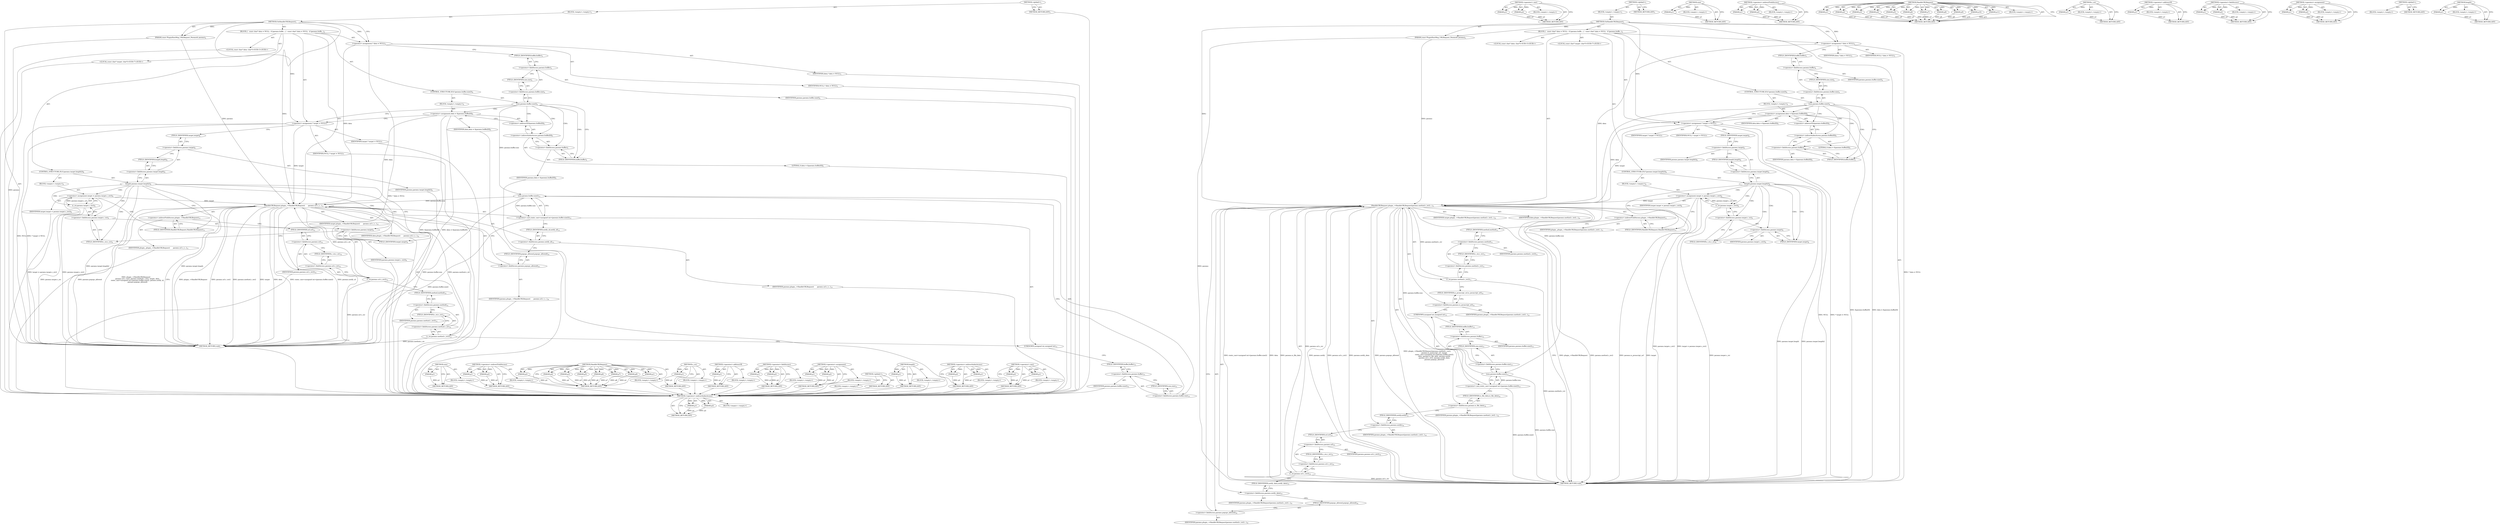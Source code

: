 digraph "length" {
vulnerable_131 [label=<(METHOD,&lt;operator&gt;.indirectIndexAccess)>];
vulnerable_132 [label=<(PARAM,p1)>];
vulnerable_133 [label=<(PARAM,p2)>];
vulnerable_134 [label=<(BLOCK,&lt;empty&gt;,&lt;empty&gt;)>];
vulnerable_135 [label=<(METHOD_RETURN,ANY)>];
vulnerable_163 [label=<(METHOD,&lt;operator&gt;.cast)>];
vulnerable_164 [label=<(PARAM,p1)>];
vulnerable_165 [label=<(PARAM,p2)>];
vulnerable_166 [label=<(BLOCK,&lt;empty&gt;,&lt;empty&gt;)>];
vulnerable_167 [label=<(METHOD_RETURN,ANY)>];
vulnerable_6 [label=<(METHOD,&lt;global&gt;)<SUB>1</SUB>>];
vulnerable_7 [label=<(BLOCK,&lt;empty&gt;,&lt;empty&gt;)<SUB>1</SUB>>];
vulnerable_8 [label=<(METHOD,OnHandleURLRequest)<SUB>1</SUB>>];
vulnerable_9 [label=<(PARAM,const PluginHostMsg_URLRequest_Params&amp; params)<SUB>2</SUB>>];
vulnerable_10 [label=<(BLOCK,{
  const char* data = NULL;
  if (params.buffe...,{
  const char* data = NULL;
  if (params.buffe...)<SUB>2</SUB>>];
vulnerable_11 [label="<(LOCAL,const char* data: char*)<SUB>3</SUB>>"];
vulnerable_12 [label=<(&lt;operator&gt;.assignment,* data = NULL)<SUB>3</SUB>>];
vulnerable_13 [label=<(IDENTIFIER,data,* data = NULL)<SUB>3</SUB>>];
vulnerable_14 [label=<(IDENTIFIER,NULL,* data = NULL)<SUB>3</SUB>>];
vulnerable_15 [label=<(CONTROL_STRUCTURE,IF,if (params.buffer.size()))<SUB>4</SUB>>];
vulnerable_16 [label=<(size,params.buffer.size())<SUB>4</SUB>>];
vulnerable_17 [label=<(&lt;operator&gt;.fieldAccess,params.buffer.size)<SUB>4</SUB>>];
vulnerable_18 [label=<(&lt;operator&gt;.fieldAccess,params.buffer)<SUB>4</SUB>>];
vulnerable_19 [label=<(IDENTIFIER,params,params.buffer.size())<SUB>4</SUB>>];
vulnerable_20 [label=<(FIELD_IDENTIFIER,buffer,buffer)<SUB>4</SUB>>];
vulnerable_21 [label=<(FIELD_IDENTIFIER,size,size)<SUB>4</SUB>>];
vulnerable_22 [label=<(BLOCK,&lt;empty&gt;,&lt;empty&gt;)<SUB>5</SUB>>];
vulnerable_23 [label=<(&lt;operator&gt;.assignment,data = &amp;params.buffer[0])<SUB>5</SUB>>];
vulnerable_24 [label=<(IDENTIFIER,data,data = &amp;params.buffer[0])<SUB>5</SUB>>];
vulnerable_25 [label=<(&lt;operator&gt;.addressOf,&amp;params.buffer[0])<SUB>5</SUB>>];
vulnerable_26 [label=<(&lt;operator&gt;.indirectIndexAccess,params.buffer[0])<SUB>5</SUB>>];
vulnerable_27 [label=<(&lt;operator&gt;.fieldAccess,params.buffer)<SUB>5</SUB>>];
vulnerable_28 [label=<(IDENTIFIER,params,data = &amp;params.buffer[0])<SUB>5</SUB>>];
vulnerable_29 [label=<(FIELD_IDENTIFIER,buffer,buffer)<SUB>5</SUB>>];
vulnerable_30 [label=<(LITERAL,0,data = &amp;params.buffer[0])<SUB>5</SUB>>];
vulnerable_31 [label="<(LOCAL,const char* target: char*)<SUB>7</SUB>>"];
vulnerable_32 [label=<(&lt;operator&gt;.assignment,* target = NULL)<SUB>7</SUB>>];
vulnerable_33 [label=<(IDENTIFIER,target,* target = NULL)<SUB>7</SUB>>];
vulnerable_34 [label=<(IDENTIFIER,NULL,* target = NULL)<SUB>7</SUB>>];
vulnerable_35 [label=<(CONTROL_STRUCTURE,IF,if (params.target.length()))<SUB>8</SUB>>];
vulnerable_36 [label=<(length,params.target.length())<SUB>8</SUB>>];
vulnerable_37 [label=<(&lt;operator&gt;.fieldAccess,params.target.length)<SUB>8</SUB>>];
vulnerable_38 [label=<(&lt;operator&gt;.fieldAccess,params.target)<SUB>8</SUB>>];
vulnerable_39 [label=<(IDENTIFIER,params,params.target.length())<SUB>8</SUB>>];
vulnerable_40 [label=<(FIELD_IDENTIFIER,target,target)<SUB>8</SUB>>];
vulnerable_41 [label=<(FIELD_IDENTIFIER,length,length)<SUB>8</SUB>>];
vulnerable_42 [label=<(BLOCK,&lt;empty&gt;,&lt;empty&gt;)<SUB>9</SUB>>];
vulnerable_43 [label=<(&lt;operator&gt;.assignment,target = params.target.c_str())<SUB>9</SUB>>];
vulnerable_44 [label=<(IDENTIFIER,target,target = params.target.c_str())<SUB>9</SUB>>];
vulnerable_45 [label=<(c_str,params.target.c_str())<SUB>9</SUB>>];
vulnerable_46 [label=<(&lt;operator&gt;.fieldAccess,params.target.c_str)<SUB>9</SUB>>];
vulnerable_47 [label=<(&lt;operator&gt;.fieldAccess,params.target)<SUB>9</SUB>>];
vulnerable_48 [label=<(IDENTIFIER,params,params.target.c_str())<SUB>9</SUB>>];
vulnerable_49 [label=<(FIELD_IDENTIFIER,target,target)<SUB>9</SUB>>];
vulnerable_50 [label=<(FIELD_IDENTIFIER,c_str,c_str)<SUB>9</SUB>>];
vulnerable_51 [label=<(HandleURLRequest,plugin_-&gt;HandleURLRequest(params.method.c_str()...)<SUB>11</SUB>>];
vulnerable_52 [label=<(&lt;operator&gt;.indirectFieldAccess,plugin_-&gt;HandleURLRequest)<SUB>11</SUB>>];
vulnerable_53 [label=<(IDENTIFIER,plugin_,plugin_-&gt;HandleURLRequest(params.method.c_str()...)<SUB>11</SUB>>];
vulnerable_54 [label=<(FIELD_IDENTIFIER,HandleURLRequest,HandleURLRequest)<SUB>11</SUB>>];
vulnerable_55 [label=<(c_str,params.method.c_str())<SUB>11</SUB>>];
vulnerable_56 [label=<(&lt;operator&gt;.fieldAccess,params.method.c_str)<SUB>11</SUB>>];
vulnerable_57 [label=<(&lt;operator&gt;.fieldAccess,params.method)<SUB>11</SUB>>];
vulnerable_58 [label=<(IDENTIFIER,params,params.method.c_str())<SUB>11</SUB>>];
vulnerable_59 [label=<(FIELD_IDENTIFIER,method,method)<SUB>11</SUB>>];
vulnerable_60 [label=<(FIELD_IDENTIFIER,c_str,c_str)<SUB>11</SUB>>];
vulnerable_61 [label=<(&lt;operator&gt;.fieldAccess,params.is_javascript_url)<SUB>12</SUB>>];
vulnerable_62 [label=<(IDENTIFIER,params,plugin_-&gt;HandleURLRequest(params.method.c_str()...)<SUB>12</SUB>>];
vulnerable_63 [label=<(FIELD_IDENTIFIER,is_javascript_url,is_javascript_url)<SUB>12</SUB>>];
vulnerable_64 [label=<(IDENTIFIER,target,plugin_-&gt;HandleURLRequest(params.method.c_str()...)<SUB>12</SUB>>];
vulnerable_65 [label=<(&lt;operator&gt;.cast,static_cast&lt;unsigned int&gt;(params.buffer.size()))<SUB>13</SUB>>];
vulnerable_66 [label=<(UNKNOWN,unsigned int,unsigned int)<SUB>13</SUB>>];
vulnerable_67 [label=<(size,params.buffer.size())<SUB>13</SUB>>];
vulnerable_68 [label=<(&lt;operator&gt;.fieldAccess,params.buffer.size)<SUB>13</SUB>>];
vulnerable_69 [label=<(&lt;operator&gt;.fieldAccess,params.buffer)<SUB>13</SUB>>];
vulnerable_70 [label=<(IDENTIFIER,params,params.buffer.size())<SUB>13</SUB>>];
vulnerable_71 [label=<(FIELD_IDENTIFIER,buffer,buffer)<SUB>13</SUB>>];
vulnerable_72 [label=<(FIELD_IDENTIFIER,size,size)<SUB>13</SUB>>];
vulnerable_73 [label=<(IDENTIFIER,data,plugin_-&gt;HandleURLRequest(params.method.c_str()...)<SUB>14</SUB>>];
vulnerable_74 [label=<(&lt;operator&gt;.fieldAccess,params.is_file_data)<SUB>14</SUB>>];
vulnerable_75 [label=<(IDENTIFIER,params,plugin_-&gt;HandleURLRequest(params.method.c_str()...)<SUB>14</SUB>>];
vulnerable_76 [label=<(FIELD_IDENTIFIER,is_file_data,is_file_data)<SUB>14</SUB>>];
vulnerable_77 [label=<(&lt;operator&gt;.fieldAccess,params.notify)<SUB>14</SUB>>];
vulnerable_78 [label=<(IDENTIFIER,params,plugin_-&gt;HandleURLRequest(params.method.c_str()...)<SUB>14</SUB>>];
vulnerable_79 [label=<(FIELD_IDENTIFIER,notify,notify)<SUB>14</SUB>>];
vulnerable_80 [label=<(c_str,params.url.c_str())<SUB>15</SUB>>];
vulnerable_81 [label=<(&lt;operator&gt;.fieldAccess,params.url.c_str)<SUB>15</SUB>>];
vulnerable_82 [label=<(&lt;operator&gt;.fieldAccess,params.url)<SUB>15</SUB>>];
vulnerable_83 [label=<(IDENTIFIER,params,params.url.c_str())<SUB>15</SUB>>];
vulnerable_84 [label=<(FIELD_IDENTIFIER,url,url)<SUB>15</SUB>>];
vulnerable_85 [label=<(FIELD_IDENTIFIER,c_str,c_str)<SUB>15</SUB>>];
vulnerable_86 [label=<(&lt;operator&gt;.fieldAccess,params.notify_data)<SUB>15</SUB>>];
vulnerable_87 [label=<(IDENTIFIER,params,plugin_-&gt;HandleURLRequest(params.method.c_str()...)<SUB>15</SUB>>];
vulnerable_88 [label=<(FIELD_IDENTIFIER,notify_data,notify_data)<SUB>15</SUB>>];
vulnerable_89 [label=<(&lt;operator&gt;.fieldAccess,params.popups_allowed)<SUB>16</SUB>>];
vulnerable_90 [label=<(IDENTIFIER,params,plugin_-&gt;HandleURLRequest(params.method.c_str()...)<SUB>16</SUB>>];
vulnerable_91 [label=<(FIELD_IDENTIFIER,popups_allowed,popups_allowed)<SUB>16</SUB>>];
vulnerable_92 [label=<(METHOD_RETURN,void)<SUB>1</SUB>>];
vulnerable_94 [label=<(METHOD_RETURN,ANY)<SUB>1</SUB>>];
vulnerable_118 [label=<(METHOD,size)>];
vulnerable_119 [label=<(PARAM,p1)>];
vulnerable_120 [label=<(BLOCK,&lt;empty&gt;,&lt;empty&gt;)>];
vulnerable_121 [label=<(METHOD_RETURN,ANY)>];
vulnerable_158 [label=<(METHOD,&lt;operator&gt;.indirectFieldAccess)>];
vulnerable_159 [label=<(PARAM,p1)>];
vulnerable_160 [label=<(PARAM,p2)>];
vulnerable_161 [label=<(BLOCK,&lt;empty&gt;,&lt;empty&gt;)>];
vulnerable_162 [label=<(METHOD_RETURN,ANY)>];
vulnerable_144 [label=<(METHOD,HandleURLRequest)>];
vulnerable_145 [label=<(PARAM,p1)>];
vulnerable_146 [label=<(PARAM,p2)>];
vulnerable_147 [label=<(PARAM,p3)>];
vulnerable_148 [label=<(PARAM,p4)>];
vulnerable_149 [label=<(PARAM,p5)>];
vulnerable_150 [label=<(PARAM,p6)>];
vulnerable_151 [label=<(PARAM,p7)>];
vulnerable_152 [label=<(PARAM,p8)>];
vulnerable_153 [label=<(PARAM,p9)>];
vulnerable_154 [label=<(PARAM,p10)>];
vulnerable_155 [label=<(PARAM,p11)>];
vulnerable_156 [label=<(BLOCK,&lt;empty&gt;,&lt;empty&gt;)>];
vulnerable_157 [label=<(METHOD_RETURN,ANY)>];
vulnerable_140 [label=<(METHOD,c_str)>];
vulnerable_141 [label=<(PARAM,p1)>];
vulnerable_142 [label=<(BLOCK,&lt;empty&gt;,&lt;empty&gt;)>];
vulnerable_143 [label=<(METHOD_RETURN,ANY)>];
vulnerable_127 [label=<(METHOD,&lt;operator&gt;.addressOf)>];
vulnerable_128 [label=<(PARAM,p1)>];
vulnerable_129 [label=<(BLOCK,&lt;empty&gt;,&lt;empty&gt;)>];
vulnerable_130 [label=<(METHOD_RETURN,ANY)>];
vulnerable_122 [label=<(METHOD,&lt;operator&gt;.fieldAccess)>];
vulnerable_123 [label=<(PARAM,p1)>];
vulnerable_124 [label=<(PARAM,p2)>];
vulnerable_125 [label=<(BLOCK,&lt;empty&gt;,&lt;empty&gt;)>];
vulnerable_126 [label=<(METHOD_RETURN,ANY)>];
vulnerable_113 [label=<(METHOD,&lt;operator&gt;.assignment)>];
vulnerable_114 [label=<(PARAM,p1)>];
vulnerable_115 [label=<(PARAM,p2)>];
vulnerable_116 [label=<(BLOCK,&lt;empty&gt;,&lt;empty&gt;)>];
vulnerable_117 [label=<(METHOD_RETURN,ANY)>];
vulnerable_107 [label=<(METHOD,&lt;global&gt;)<SUB>1</SUB>>];
vulnerable_108 [label=<(BLOCK,&lt;empty&gt;,&lt;empty&gt;)>];
vulnerable_109 [label=<(METHOD_RETURN,ANY)>];
vulnerable_136 [label=<(METHOD,length)>];
vulnerable_137 [label=<(PARAM,p1)>];
vulnerable_138 [label=<(BLOCK,&lt;empty&gt;,&lt;empty&gt;)>];
vulnerable_139 [label=<(METHOD_RETURN,ANY)>];
fixed_122 [label=<(METHOD,&lt;operator&gt;.indirectIndexAccess)>];
fixed_123 [label=<(PARAM,p1)>];
fixed_124 [label=<(PARAM,p2)>];
fixed_125 [label=<(BLOCK,&lt;empty&gt;,&lt;empty&gt;)>];
fixed_126 [label=<(METHOD_RETURN,ANY)>];
fixed_151 [label=<(METHOD,&lt;operator&gt;.cast)>];
fixed_152 [label=<(PARAM,p1)>];
fixed_153 [label=<(PARAM,p2)>];
fixed_154 [label=<(BLOCK,&lt;empty&gt;,&lt;empty&gt;)>];
fixed_155 [label=<(METHOD_RETURN,ANY)>];
fixed_6 [label=<(METHOD,&lt;global&gt;)<SUB>1</SUB>>];
fixed_7 [label=<(BLOCK,&lt;empty&gt;,&lt;empty&gt;)<SUB>1</SUB>>];
fixed_8 [label=<(METHOD,OnHandleURLRequest)<SUB>1</SUB>>];
fixed_9 [label=<(PARAM,const PluginHostMsg_URLRequest_Params&amp; params)<SUB>2</SUB>>];
fixed_10 [label=<(BLOCK,{
  const char* data = NULL;
  if (params.buffe...,{
  const char* data = NULL;
  if (params.buffe...)<SUB>2</SUB>>];
fixed_11 [label="<(LOCAL,const char* data: char*)<SUB>3</SUB>>"];
fixed_12 [label=<(&lt;operator&gt;.assignment,* data = NULL)<SUB>3</SUB>>];
fixed_13 [label=<(IDENTIFIER,data,* data = NULL)<SUB>3</SUB>>];
fixed_14 [label=<(IDENTIFIER,NULL,* data = NULL)<SUB>3</SUB>>];
fixed_15 [label=<(CONTROL_STRUCTURE,IF,if (params.buffer.size()))<SUB>4</SUB>>];
fixed_16 [label=<(size,params.buffer.size())<SUB>4</SUB>>];
fixed_17 [label=<(&lt;operator&gt;.fieldAccess,params.buffer.size)<SUB>4</SUB>>];
fixed_18 [label=<(&lt;operator&gt;.fieldAccess,params.buffer)<SUB>4</SUB>>];
fixed_19 [label=<(IDENTIFIER,params,params.buffer.size())<SUB>4</SUB>>];
fixed_20 [label=<(FIELD_IDENTIFIER,buffer,buffer)<SUB>4</SUB>>];
fixed_21 [label=<(FIELD_IDENTIFIER,size,size)<SUB>4</SUB>>];
fixed_22 [label=<(BLOCK,&lt;empty&gt;,&lt;empty&gt;)<SUB>5</SUB>>];
fixed_23 [label=<(&lt;operator&gt;.assignment,data = &amp;params.buffer[0])<SUB>5</SUB>>];
fixed_24 [label=<(IDENTIFIER,data,data = &amp;params.buffer[0])<SUB>5</SUB>>];
fixed_25 [label=<(&lt;operator&gt;.addressOf,&amp;params.buffer[0])<SUB>5</SUB>>];
fixed_26 [label=<(&lt;operator&gt;.indirectIndexAccess,params.buffer[0])<SUB>5</SUB>>];
fixed_27 [label=<(&lt;operator&gt;.fieldAccess,params.buffer)<SUB>5</SUB>>];
fixed_28 [label=<(IDENTIFIER,params,data = &amp;params.buffer[0])<SUB>5</SUB>>];
fixed_29 [label=<(FIELD_IDENTIFIER,buffer,buffer)<SUB>5</SUB>>];
fixed_30 [label=<(LITERAL,0,data = &amp;params.buffer[0])<SUB>5</SUB>>];
fixed_31 [label="<(LOCAL,const char* target: char*)<SUB>7</SUB>>"];
fixed_32 [label=<(&lt;operator&gt;.assignment,* target = NULL)<SUB>7</SUB>>];
fixed_33 [label=<(IDENTIFIER,target,* target = NULL)<SUB>7</SUB>>];
fixed_34 [label=<(IDENTIFIER,NULL,* target = NULL)<SUB>7</SUB>>];
fixed_35 [label=<(CONTROL_STRUCTURE,IF,if (params.target.length()))<SUB>8</SUB>>];
fixed_36 [label=<(length,params.target.length())<SUB>8</SUB>>];
fixed_37 [label=<(&lt;operator&gt;.fieldAccess,params.target.length)<SUB>8</SUB>>];
fixed_38 [label=<(&lt;operator&gt;.fieldAccess,params.target)<SUB>8</SUB>>];
fixed_39 [label=<(IDENTIFIER,params,params.target.length())<SUB>8</SUB>>];
fixed_40 [label=<(FIELD_IDENTIFIER,target,target)<SUB>8</SUB>>];
fixed_41 [label=<(FIELD_IDENTIFIER,length,length)<SUB>8</SUB>>];
fixed_42 [label=<(BLOCK,&lt;empty&gt;,&lt;empty&gt;)<SUB>9</SUB>>];
fixed_43 [label=<(&lt;operator&gt;.assignment,target = params.target.c_str())<SUB>9</SUB>>];
fixed_44 [label=<(IDENTIFIER,target,target = params.target.c_str())<SUB>9</SUB>>];
fixed_45 [label=<(c_str,params.target.c_str())<SUB>9</SUB>>];
fixed_46 [label=<(&lt;operator&gt;.fieldAccess,params.target.c_str)<SUB>9</SUB>>];
fixed_47 [label=<(&lt;operator&gt;.fieldAccess,params.target)<SUB>9</SUB>>];
fixed_48 [label=<(IDENTIFIER,params,params.target.c_str())<SUB>9</SUB>>];
fixed_49 [label=<(FIELD_IDENTIFIER,target,target)<SUB>9</SUB>>];
fixed_50 [label=<(FIELD_IDENTIFIER,c_str,c_str)<SUB>9</SUB>>];
fixed_51 [label=<(HandleURLRequest,plugin_-&gt;HandleURLRequest(
      params.url.c_s...)<SUB>11</SUB>>];
fixed_52 [label=<(&lt;operator&gt;.indirectFieldAccess,plugin_-&gt;HandleURLRequest)<SUB>11</SUB>>];
fixed_53 [label=<(IDENTIFIER,plugin_,plugin_-&gt;HandleURLRequest(
      params.url.c_s...)<SUB>11</SUB>>];
fixed_54 [label=<(FIELD_IDENTIFIER,HandleURLRequest,HandleURLRequest)<SUB>11</SUB>>];
fixed_55 [label=<(c_str,params.url.c_str())<SUB>12</SUB>>];
fixed_56 [label=<(&lt;operator&gt;.fieldAccess,params.url.c_str)<SUB>12</SUB>>];
fixed_57 [label=<(&lt;operator&gt;.fieldAccess,params.url)<SUB>12</SUB>>];
fixed_58 [label=<(IDENTIFIER,params,params.url.c_str())<SUB>12</SUB>>];
fixed_59 [label=<(FIELD_IDENTIFIER,url,url)<SUB>12</SUB>>];
fixed_60 [label=<(FIELD_IDENTIFIER,c_str,c_str)<SUB>12</SUB>>];
fixed_61 [label=<(c_str,params.method.c_str())<SUB>12</SUB>>];
fixed_62 [label=<(&lt;operator&gt;.fieldAccess,params.method.c_str)<SUB>12</SUB>>];
fixed_63 [label=<(&lt;operator&gt;.fieldAccess,params.method)<SUB>12</SUB>>];
fixed_64 [label=<(IDENTIFIER,params,params.method.c_str())<SUB>12</SUB>>];
fixed_65 [label=<(FIELD_IDENTIFIER,method,method)<SUB>12</SUB>>];
fixed_66 [label=<(FIELD_IDENTIFIER,c_str,c_str)<SUB>12</SUB>>];
fixed_67 [label=<(IDENTIFIER,target,plugin_-&gt;HandleURLRequest(
      params.url.c_s...)<SUB>12</SUB>>];
fixed_68 [label=<(IDENTIFIER,data,plugin_-&gt;HandleURLRequest(
      params.url.c_s...)<SUB>12</SUB>>];
fixed_69 [label=<(&lt;operator&gt;.cast,static_cast&lt;unsigned int&gt;(params.buffer.size()))<SUB>13</SUB>>];
fixed_70 [label=<(UNKNOWN,unsigned int,unsigned int)<SUB>13</SUB>>];
fixed_71 [label=<(size,params.buffer.size())<SUB>13</SUB>>];
fixed_72 [label=<(&lt;operator&gt;.fieldAccess,params.buffer.size)<SUB>13</SUB>>];
fixed_73 [label=<(&lt;operator&gt;.fieldAccess,params.buffer)<SUB>13</SUB>>];
fixed_74 [label=<(IDENTIFIER,params,params.buffer.size())<SUB>13</SUB>>];
fixed_75 [label=<(FIELD_IDENTIFIER,buffer,buffer)<SUB>13</SUB>>];
fixed_76 [label=<(FIELD_IDENTIFIER,size,size)<SUB>13</SUB>>];
fixed_77 [label=<(&lt;operator&gt;.fieldAccess,params.notify_id)<SUB>13</SUB>>];
fixed_78 [label=<(IDENTIFIER,params,plugin_-&gt;HandleURLRequest(
      params.url.c_s...)<SUB>13</SUB>>];
fixed_79 [label=<(FIELD_IDENTIFIER,notify_id,notify_id)<SUB>13</SUB>>];
fixed_80 [label=<(&lt;operator&gt;.fieldAccess,params.popups_allowed)<SUB>14</SUB>>];
fixed_81 [label=<(IDENTIFIER,params,plugin_-&gt;HandleURLRequest(
      params.url.c_s...)<SUB>14</SUB>>];
fixed_82 [label=<(FIELD_IDENTIFIER,popups_allowed,popups_allowed)<SUB>14</SUB>>];
fixed_83 [label=<(METHOD_RETURN,void)<SUB>1</SUB>>];
fixed_85 [label=<(METHOD_RETURN,ANY)<SUB>1</SUB>>];
fixed_109 [label=<(METHOD,size)>];
fixed_110 [label=<(PARAM,p1)>];
fixed_111 [label=<(BLOCK,&lt;empty&gt;,&lt;empty&gt;)>];
fixed_112 [label=<(METHOD_RETURN,ANY)>];
fixed_146 [label=<(METHOD,&lt;operator&gt;.indirectFieldAccess)>];
fixed_147 [label=<(PARAM,p1)>];
fixed_148 [label=<(PARAM,p2)>];
fixed_149 [label=<(BLOCK,&lt;empty&gt;,&lt;empty&gt;)>];
fixed_150 [label=<(METHOD_RETURN,ANY)>];
fixed_135 [label=<(METHOD,HandleURLRequest)>];
fixed_136 [label=<(PARAM,p1)>];
fixed_137 [label=<(PARAM,p2)>];
fixed_138 [label=<(PARAM,p3)>];
fixed_139 [label=<(PARAM,p4)>];
fixed_140 [label=<(PARAM,p5)>];
fixed_141 [label=<(PARAM,p6)>];
fixed_142 [label=<(PARAM,p7)>];
fixed_143 [label=<(PARAM,p8)>];
fixed_144 [label=<(BLOCK,&lt;empty&gt;,&lt;empty&gt;)>];
fixed_145 [label=<(METHOD_RETURN,ANY)>];
fixed_131 [label=<(METHOD,c_str)>];
fixed_132 [label=<(PARAM,p1)>];
fixed_133 [label=<(BLOCK,&lt;empty&gt;,&lt;empty&gt;)>];
fixed_134 [label=<(METHOD_RETURN,ANY)>];
fixed_118 [label=<(METHOD,&lt;operator&gt;.addressOf)>];
fixed_119 [label=<(PARAM,p1)>];
fixed_120 [label=<(BLOCK,&lt;empty&gt;,&lt;empty&gt;)>];
fixed_121 [label=<(METHOD_RETURN,ANY)>];
fixed_113 [label=<(METHOD,&lt;operator&gt;.fieldAccess)>];
fixed_114 [label=<(PARAM,p1)>];
fixed_115 [label=<(PARAM,p2)>];
fixed_116 [label=<(BLOCK,&lt;empty&gt;,&lt;empty&gt;)>];
fixed_117 [label=<(METHOD_RETURN,ANY)>];
fixed_104 [label=<(METHOD,&lt;operator&gt;.assignment)>];
fixed_105 [label=<(PARAM,p1)>];
fixed_106 [label=<(PARAM,p2)>];
fixed_107 [label=<(BLOCK,&lt;empty&gt;,&lt;empty&gt;)>];
fixed_108 [label=<(METHOD_RETURN,ANY)>];
fixed_98 [label=<(METHOD,&lt;global&gt;)<SUB>1</SUB>>];
fixed_99 [label=<(BLOCK,&lt;empty&gt;,&lt;empty&gt;)>];
fixed_100 [label=<(METHOD_RETURN,ANY)>];
fixed_127 [label=<(METHOD,length)>];
fixed_128 [label=<(PARAM,p1)>];
fixed_129 [label=<(BLOCK,&lt;empty&gt;,&lt;empty&gt;)>];
fixed_130 [label=<(METHOD_RETURN,ANY)>];
vulnerable_131 -> vulnerable_132  [key=0, label="AST: "];
vulnerable_131 -> vulnerable_132  [key=1, label="DDG: "];
vulnerable_131 -> vulnerable_134  [key=0, label="AST: "];
vulnerable_131 -> vulnerable_133  [key=0, label="AST: "];
vulnerable_131 -> vulnerable_133  [key=1, label="DDG: "];
vulnerable_131 -> vulnerable_135  [key=0, label="AST: "];
vulnerable_131 -> vulnerable_135  [key=1, label="CFG: "];
vulnerable_132 -> vulnerable_135  [key=0, label="DDG: p1"];
vulnerable_133 -> vulnerable_135  [key=0, label="DDG: p2"];
vulnerable_163 -> vulnerable_164  [key=0, label="AST: "];
vulnerable_163 -> vulnerable_164  [key=1, label="DDG: "];
vulnerable_163 -> vulnerable_166  [key=0, label="AST: "];
vulnerable_163 -> vulnerable_165  [key=0, label="AST: "];
vulnerable_163 -> vulnerable_165  [key=1, label="DDG: "];
vulnerable_163 -> vulnerable_167  [key=0, label="AST: "];
vulnerable_163 -> vulnerable_167  [key=1, label="CFG: "];
vulnerable_164 -> vulnerable_167  [key=0, label="DDG: p1"];
vulnerable_165 -> vulnerable_167  [key=0, label="DDG: p2"];
vulnerable_6 -> vulnerable_7  [key=0, label="AST: "];
vulnerable_6 -> vulnerable_94  [key=0, label="AST: "];
vulnerable_6 -> vulnerable_94  [key=1, label="CFG: "];
vulnerable_7 -> vulnerable_8  [key=0, label="AST: "];
vulnerable_8 -> vulnerable_9  [key=0, label="AST: "];
vulnerable_8 -> vulnerable_9  [key=1, label="DDG: "];
vulnerable_8 -> vulnerable_10  [key=0, label="AST: "];
vulnerable_8 -> vulnerable_92  [key=0, label="AST: "];
vulnerable_8 -> vulnerable_12  [key=0, label="CFG: "];
vulnerable_8 -> vulnerable_12  [key=1, label="DDG: "];
vulnerable_8 -> vulnerable_32  [key=0, label="DDG: "];
vulnerable_8 -> vulnerable_51  [key=0, label="DDG: "];
vulnerable_9 -> vulnerable_92  [key=0, label="DDG: params"];
vulnerable_9 -> vulnerable_51  [key=0, label="DDG: params"];
vulnerable_10 -> vulnerable_11  [key=0, label="AST: "];
vulnerable_10 -> vulnerable_12  [key=0, label="AST: "];
vulnerable_10 -> vulnerable_15  [key=0, label="AST: "];
vulnerable_10 -> vulnerable_31  [key=0, label="AST: "];
vulnerable_10 -> vulnerable_32  [key=0, label="AST: "];
vulnerable_10 -> vulnerable_35  [key=0, label="AST: "];
vulnerable_10 -> vulnerable_51  [key=0, label="AST: "];
vulnerable_12 -> vulnerable_13  [key=0, label="AST: "];
vulnerable_12 -> vulnerable_14  [key=0, label="AST: "];
vulnerable_12 -> vulnerable_20  [key=0, label="CFG: "];
vulnerable_12 -> vulnerable_92  [key=0, label="DDG: * data = NULL"];
vulnerable_12 -> vulnerable_51  [key=0, label="DDG: data"];
vulnerable_15 -> vulnerable_16  [key=0, label="AST: "];
vulnerable_15 -> vulnerable_22  [key=0, label="AST: "];
vulnerable_16 -> vulnerable_17  [key=0, label="AST: "];
vulnerable_16 -> vulnerable_29  [key=0, label="CFG: "];
vulnerable_16 -> vulnerable_29  [key=1, label="CDG: "];
vulnerable_16 -> vulnerable_32  [key=0, label="CFG: "];
vulnerable_16 -> vulnerable_67  [key=0, label="DDG: params.buffer.size"];
vulnerable_16 -> vulnerable_26  [key=0, label="CDG: "];
vulnerable_16 -> vulnerable_23  [key=0, label="CDG: "];
vulnerable_16 -> vulnerable_25  [key=0, label="CDG: "];
vulnerable_16 -> vulnerable_27  [key=0, label="CDG: "];
vulnerable_17 -> vulnerable_18  [key=0, label="AST: "];
vulnerable_17 -> vulnerable_21  [key=0, label="AST: "];
vulnerable_17 -> vulnerable_16  [key=0, label="CFG: "];
vulnerable_18 -> vulnerable_19  [key=0, label="AST: "];
vulnerable_18 -> vulnerable_20  [key=0, label="AST: "];
vulnerable_18 -> vulnerable_21  [key=0, label="CFG: "];
vulnerable_20 -> vulnerable_18  [key=0, label="CFG: "];
vulnerable_21 -> vulnerable_17  [key=0, label="CFG: "];
vulnerable_22 -> vulnerable_23  [key=0, label="AST: "];
vulnerable_23 -> vulnerable_24  [key=0, label="AST: "];
vulnerable_23 -> vulnerable_25  [key=0, label="AST: "];
vulnerable_23 -> vulnerable_32  [key=0, label="CFG: "];
vulnerable_23 -> vulnerable_92  [key=0, label="DDG: &amp;params.buffer[0]"];
vulnerable_23 -> vulnerable_92  [key=1, label="DDG: data = &amp;params.buffer[0]"];
vulnerable_23 -> vulnerable_51  [key=0, label="DDG: data"];
vulnerable_25 -> vulnerable_26  [key=0, label="AST: "];
vulnerable_25 -> vulnerable_23  [key=0, label="CFG: "];
vulnerable_26 -> vulnerable_27  [key=0, label="AST: "];
vulnerable_26 -> vulnerable_30  [key=0, label="AST: "];
vulnerable_26 -> vulnerable_25  [key=0, label="CFG: "];
vulnerable_27 -> vulnerable_28  [key=0, label="AST: "];
vulnerable_27 -> vulnerable_29  [key=0, label="AST: "];
vulnerable_27 -> vulnerable_26  [key=0, label="CFG: "];
vulnerable_29 -> vulnerable_27  [key=0, label="CFG: "];
vulnerable_32 -> vulnerable_33  [key=0, label="AST: "];
vulnerable_32 -> vulnerable_34  [key=0, label="AST: "];
vulnerable_32 -> vulnerable_40  [key=0, label="CFG: "];
vulnerable_32 -> vulnerable_92  [key=0, label="DDG: NULL"];
vulnerable_32 -> vulnerable_92  [key=1, label="DDG: * target = NULL"];
vulnerable_32 -> vulnerable_51  [key=0, label="DDG: target"];
vulnerable_35 -> vulnerable_36  [key=0, label="AST: "];
vulnerable_35 -> vulnerable_42  [key=0, label="AST: "];
vulnerable_36 -> vulnerable_37  [key=0, label="AST: "];
vulnerable_36 -> vulnerable_49  [key=0, label="CFG: "];
vulnerable_36 -> vulnerable_49  [key=1, label="CDG: "];
vulnerable_36 -> vulnerable_54  [key=0, label="CFG: "];
vulnerable_36 -> vulnerable_92  [key=0, label="DDG: params.target.length"];
vulnerable_36 -> vulnerable_92  [key=1, label="DDG: params.target.length()"];
vulnerable_36 -> vulnerable_47  [key=0, label="CDG: "];
vulnerable_36 -> vulnerable_50  [key=0, label="CDG: "];
vulnerable_36 -> vulnerable_46  [key=0, label="CDG: "];
vulnerable_36 -> vulnerable_45  [key=0, label="CDG: "];
vulnerable_36 -> vulnerable_43  [key=0, label="CDG: "];
vulnerable_37 -> vulnerable_38  [key=0, label="AST: "];
vulnerable_37 -> vulnerable_41  [key=0, label="AST: "];
vulnerable_37 -> vulnerable_36  [key=0, label="CFG: "];
vulnerable_38 -> vulnerable_39  [key=0, label="AST: "];
vulnerable_38 -> vulnerable_40  [key=0, label="AST: "];
vulnerable_38 -> vulnerable_41  [key=0, label="CFG: "];
vulnerable_40 -> vulnerable_38  [key=0, label="CFG: "];
vulnerable_41 -> vulnerable_37  [key=0, label="CFG: "];
vulnerable_42 -> vulnerable_43  [key=0, label="AST: "];
vulnerable_43 -> vulnerable_44  [key=0, label="AST: "];
vulnerable_43 -> vulnerable_45  [key=0, label="AST: "];
vulnerable_43 -> vulnerable_54  [key=0, label="CFG: "];
vulnerable_43 -> vulnerable_92  [key=0, label="DDG: params.target.c_str()"];
vulnerable_43 -> vulnerable_92  [key=1, label="DDG: target = params.target.c_str()"];
vulnerable_43 -> vulnerable_51  [key=0, label="DDG: target"];
vulnerable_45 -> vulnerable_46  [key=0, label="AST: "];
vulnerable_45 -> vulnerable_43  [key=0, label="CFG: "];
vulnerable_45 -> vulnerable_43  [key=1, label="DDG: params.target.c_str"];
vulnerable_45 -> vulnerable_92  [key=0, label="DDG: params.target.c_str"];
vulnerable_46 -> vulnerable_47  [key=0, label="AST: "];
vulnerable_46 -> vulnerable_50  [key=0, label="AST: "];
vulnerable_46 -> vulnerable_45  [key=0, label="CFG: "];
vulnerable_47 -> vulnerable_48  [key=0, label="AST: "];
vulnerable_47 -> vulnerable_49  [key=0, label="AST: "];
vulnerable_47 -> vulnerable_50  [key=0, label="CFG: "];
vulnerable_49 -> vulnerable_47  [key=0, label="CFG: "];
vulnerable_50 -> vulnerable_46  [key=0, label="CFG: "];
vulnerable_51 -> vulnerable_52  [key=0, label="AST: "];
vulnerable_51 -> vulnerable_55  [key=0, label="AST: "];
vulnerable_51 -> vulnerable_61  [key=0, label="AST: "];
vulnerable_51 -> vulnerable_64  [key=0, label="AST: "];
vulnerable_51 -> vulnerable_65  [key=0, label="AST: "];
vulnerable_51 -> vulnerable_73  [key=0, label="AST: "];
vulnerable_51 -> vulnerable_74  [key=0, label="AST: "];
vulnerable_51 -> vulnerable_77  [key=0, label="AST: "];
vulnerable_51 -> vulnerable_80  [key=0, label="AST: "];
vulnerable_51 -> vulnerable_86  [key=0, label="AST: "];
vulnerable_51 -> vulnerable_89  [key=0, label="AST: "];
vulnerable_51 -> vulnerable_92  [key=0, label="CFG: "];
vulnerable_51 -> vulnerable_92  [key=1, label="DDG: plugin_-&gt;HandleURLRequest"];
vulnerable_51 -> vulnerable_92  [key=2, label="DDG: params.method.c_str()"];
vulnerable_51 -> vulnerable_92  [key=3, label="DDG: params.is_javascript_url"];
vulnerable_51 -> vulnerable_92  [key=4, label="DDG: target"];
vulnerable_51 -> vulnerable_92  [key=5, label="DDG: static_cast&lt;unsigned int&gt;(params.buffer.size())"];
vulnerable_51 -> vulnerable_92  [key=6, label="DDG: data"];
vulnerable_51 -> vulnerable_92  [key=7, label="DDG: params.is_file_data"];
vulnerable_51 -> vulnerable_92  [key=8, label="DDG: params.notify"];
vulnerable_51 -> vulnerable_92  [key=9, label="DDG: params.url.c_str()"];
vulnerable_51 -> vulnerable_92  [key=10, label="DDG: params.notify_data"];
vulnerable_51 -> vulnerable_92  [key=11, label="DDG: params.popups_allowed"];
vulnerable_51 -> vulnerable_92  [key=12, label="DDG: plugin_-&gt;HandleURLRequest(params.method.c_str(),
                            params.is_javascript_url, target,
                            static_cast&lt;unsigned int&gt;(params.buffer.size()),
                            data, params.is_file_data, params.notify,
                            params.url.c_str(), params.notify_data,
                            params.popups_allowed)"];
vulnerable_52 -> vulnerable_53  [key=0, label="AST: "];
vulnerable_52 -> vulnerable_54  [key=0, label="AST: "];
vulnerable_52 -> vulnerable_59  [key=0, label="CFG: "];
vulnerable_54 -> vulnerable_52  [key=0, label="CFG: "];
vulnerable_55 -> vulnerable_56  [key=0, label="AST: "];
vulnerable_55 -> vulnerable_63  [key=0, label="CFG: "];
vulnerable_55 -> vulnerable_92  [key=0, label="DDG: params.method.c_str"];
vulnerable_55 -> vulnerable_51  [key=0, label="DDG: params.method.c_str"];
vulnerable_56 -> vulnerable_57  [key=0, label="AST: "];
vulnerable_56 -> vulnerable_60  [key=0, label="AST: "];
vulnerable_56 -> vulnerable_55  [key=0, label="CFG: "];
vulnerable_57 -> vulnerable_58  [key=0, label="AST: "];
vulnerable_57 -> vulnerable_59  [key=0, label="AST: "];
vulnerable_57 -> vulnerable_60  [key=0, label="CFG: "];
vulnerable_59 -> vulnerable_57  [key=0, label="CFG: "];
vulnerable_60 -> vulnerable_56  [key=0, label="CFG: "];
vulnerable_61 -> vulnerable_62  [key=0, label="AST: "];
vulnerable_61 -> vulnerable_63  [key=0, label="AST: "];
vulnerable_61 -> vulnerable_66  [key=0, label="CFG: "];
vulnerable_63 -> vulnerable_61  [key=0, label="CFG: "];
vulnerable_65 -> vulnerable_66  [key=0, label="AST: "];
vulnerable_65 -> vulnerable_67  [key=0, label="AST: "];
vulnerable_65 -> vulnerable_76  [key=0, label="CFG: "];
vulnerable_65 -> vulnerable_92  [key=0, label="DDG: params.buffer.size()"];
vulnerable_66 -> vulnerable_71  [key=0, label="CFG: "];
vulnerable_67 -> vulnerable_68  [key=0, label="AST: "];
vulnerable_67 -> vulnerable_65  [key=0, label="CFG: "];
vulnerable_67 -> vulnerable_65  [key=1, label="DDG: params.buffer.size"];
vulnerable_67 -> vulnerable_92  [key=0, label="DDG: params.buffer.size"];
vulnerable_67 -> vulnerable_51  [key=0, label="DDG: params.buffer.size"];
vulnerable_68 -> vulnerable_69  [key=0, label="AST: "];
vulnerable_68 -> vulnerable_72  [key=0, label="AST: "];
vulnerable_68 -> vulnerable_67  [key=0, label="CFG: "];
vulnerable_69 -> vulnerable_70  [key=0, label="AST: "];
vulnerable_69 -> vulnerable_71  [key=0, label="AST: "];
vulnerable_69 -> vulnerable_72  [key=0, label="CFG: "];
vulnerable_71 -> vulnerable_69  [key=0, label="CFG: "];
vulnerable_72 -> vulnerable_68  [key=0, label="CFG: "];
vulnerable_74 -> vulnerable_75  [key=0, label="AST: "];
vulnerable_74 -> vulnerable_76  [key=0, label="AST: "];
vulnerable_74 -> vulnerable_79  [key=0, label="CFG: "];
vulnerable_76 -> vulnerable_74  [key=0, label="CFG: "];
vulnerable_77 -> vulnerable_78  [key=0, label="AST: "];
vulnerable_77 -> vulnerable_79  [key=0, label="AST: "];
vulnerable_77 -> vulnerable_84  [key=0, label="CFG: "];
vulnerable_79 -> vulnerable_77  [key=0, label="CFG: "];
vulnerable_80 -> vulnerable_81  [key=0, label="AST: "];
vulnerable_80 -> vulnerable_88  [key=0, label="CFG: "];
vulnerable_80 -> vulnerable_92  [key=0, label="DDG: params.url.c_str"];
vulnerable_80 -> vulnerable_51  [key=0, label="DDG: params.url.c_str"];
vulnerable_81 -> vulnerable_82  [key=0, label="AST: "];
vulnerable_81 -> vulnerable_85  [key=0, label="AST: "];
vulnerable_81 -> vulnerable_80  [key=0, label="CFG: "];
vulnerable_82 -> vulnerable_83  [key=0, label="AST: "];
vulnerable_82 -> vulnerable_84  [key=0, label="AST: "];
vulnerable_82 -> vulnerable_85  [key=0, label="CFG: "];
vulnerable_84 -> vulnerable_82  [key=0, label="CFG: "];
vulnerable_85 -> vulnerable_81  [key=0, label="CFG: "];
vulnerable_86 -> vulnerable_87  [key=0, label="AST: "];
vulnerable_86 -> vulnerable_88  [key=0, label="AST: "];
vulnerable_86 -> vulnerable_91  [key=0, label="CFG: "];
vulnerable_88 -> vulnerable_86  [key=0, label="CFG: "];
vulnerable_89 -> vulnerable_90  [key=0, label="AST: "];
vulnerable_89 -> vulnerable_91  [key=0, label="AST: "];
vulnerable_89 -> vulnerable_51  [key=0, label="CFG: "];
vulnerable_91 -> vulnerable_89  [key=0, label="CFG: "];
vulnerable_118 -> vulnerable_119  [key=0, label="AST: "];
vulnerable_118 -> vulnerable_119  [key=1, label="DDG: "];
vulnerable_118 -> vulnerable_120  [key=0, label="AST: "];
vulnerable_118 -> vulnerable_121  [key=0, label="AST: "];
vulnerable_118 -> vulnerable_121  [key=1, label="CFG: "];
vulnerable_119 -> vulnerable_121  [key=0, label="DDG: p1"];
vulnerable_158 -> vulnerable_159  [key=0, label="AST: "];
vulnerable_158 -> vulnerable_159  [key=1, label="DDG: "];
vulnerable_158 -> vulnerable_161  [key=0, label="AST: "];
vulnerable_158 -> vulnerable_160  [key=0, label="AST: "];
vulnerable_158 -> vulnerable_160  [key=1, label="DDG: "];
vulnerable_158 -> vulnerable_162  [key=0, label="AST: "];
vulnerable_158 -> vulnerable_162  [key=1, label="CFG: "];
vulnerable_159 -> vulnerable_162  [key=0, label="DDG: p1"];
vulnerable_160 -> vulnerable_162  [key=0, label="DDG: p2"];
vulnerable_144 -> vulnerable_145  [key=0, label="AST: "];
vulnerable_144 -> vulnerable_145  [key=1, label="DDG: "];
vulnerable_144 -> vulnerable_156  [key=0, label="AST: "];
vulnerable_144 -> vulnerable_146  [key=0, label="AST: "];
vulnerable_144 -> vulnerable_146  [key=1, label="DDG: "];
vulnerable_144 -> vulnerable_157  [key=0, label="AST: "];
vulnerable_144 -> vulnerable_157  [key=1, label="CFG: "];
vulnerable_144 -> vulnerable_147  [key=0, label="AST: "];
vulnerable_144 -> vulnerable_147  [key=1, label="DDG: "];
vulnerable_144 -> vulnerable_148  [key=0, label="AST: "];
vulnerable_144 -> vulnerable_148  [key=1, label="DDG: "];
vulnerable_144 -> vulnerable_149  [key=0, label="AST: "];
vulnerable_144 -> vulnerable_149  [key=1, label="DDG: "];
vulnerable_144 -> vulnerable_150  [key=0, label="AST: "];
vulnerable_144 -> vulnerable_150  [key=1, label="DDG: "];
vulnerable_144 -> vulnerable_151  [key=0, label="AST: "];
vulnerable_144 -> vulnerable_151  [key=1, label="DDG: "];
vulnerable_144 -> vulnerable_152  [key=0, label="AST: "];
vulnerable_144 -> vulnerable_152  [key=1, label="DDG: "];
vulnerable_144 -> vulnerable_153  [key=0, label="AST: "];
vulnerable_144 -> vulnerable_153  [key=1, label="DDG: "];
vulnerable_144 -> vulnerable_154  [key=0, label="AST: "];
vulnerable_144 -> vulnerable_154  [key=1, label="DDG: "];
vulnerable_144 -> vulnerable_155  [key=0, label="AST: "];
vulnerable_144 -> vulnerable_155  [key=1, label="DDG: "];
vulnerable_145 -> vulnerable_157  [key=0, label="DDG: p1"];
vulnerable_146 -> vulnerable_157  [key=0, label="DDG: p2"];
vulnerable_147 -> vulnerable_157  [key=0, label="DDG: p3"];
vulnerable_148 -> vulnerable_157  [key=0, label="DDG: p4"];
vulnerable_149 -> vulnerable_157  [key=0, label="DDG: p5"];
vulnerable_150 -> vulnerable_157  [key=0, label="DDG: p6"];
vulnerable_151 -> vulnerable_157  [key=0, label="DDG: p7"];
vulnerable_152 -> vulnerable_157  [key=0, label="DDG: p8"];
vulnerable_153 -> vulnerable_157  [key=0, label="DDG: p9"];
vulnerable_154 -> vulnerable_157  [key=0, label="DDG: p10"];
vulnerable_155 -> vulnerable_157  [key=0, label="DDG: p11"];
vulnerable_140 -> vulnerable_141  [key=0, label="AST: "];
vulnerable_140 -> vulnerable_141  [key=1, label="DDG: "];
vulnerable_140 -> vulnerable_142  [key=0, label="AST: "];
vulnerable_140 -> vulnerable_143  [key=0, label="AST: "];
vulnerable_140 -> vulnerable_143  [key=1, label="CFG: "];
vulnerable_141 -> vulnerable_143  [key=0, label="DDG: p1"];
vulnerable_127 -> vulnerable_128  [key=0, label="AST: "];
vulnerable_127 -> vulnerable_128  [key=1, label="DDG: "];
vulnerable_127 -> vulnerable_129  [key=0, label="AST: "];
vulnerable_127 -> vulnerable_130  [key=0, label="AST: "];
vulnerable_127 -> vulnerable_130  [key=1, label="CFG: "];
vulnerable_128 -> vulnerable_130  [key=0, label="DDG: p1"];
vulnerable_122 -> vulnerable_123  [key=0, label="AST: "];
vulnerable_122 -> vulnerable_123  [key=1, label="DDG: "];
vulnerable_122 -> vulnerable_125  [key=0, label="AST: "];
vulnerable_122 -> vulnerable_124  [key=0, label="AST: "];
vulnerable_122 -> vulnerable_124  [key=1, label="DDG: "];
vulnerable_122 -> vulnerable_126  [key=0, label="AST: "];
vulnerable_122 -> vulnerable_126  [key=1, label="CFG: "];
vulnerable_123 -> vulnerable_126  [key=0, label="DDG: p1"];
vulnerable_124 -> vulnerable_126  [key=0, label="DDG: p2"];
vulnerable_113 -> vulnerable_114  [key=0, label="AST: "];
vulnerable_113 -> vulnerable_114  [key=1, label="DDG: "];
vulnerable_113 -> vulnerable_116  [key=0, label="AST: "];
vulnerable_113 -> vulnerable_115  [key=0, label="AST: "];
vulnerable_113 -> vulnerable_115  [key=1, label="DDG: "];
vulnerable_113 -> vulnerable_117  [key=0, label="AST: "];
vulnerable_113 -> vulnerable_117  [key=1, label="CFG: "];
vulnerable_114 -> vulnerable_117  [key=0, label="DDG: p1"];
vulnerable_115 -> vulnerable_117  [key=0, label="DDG: p2"];
vulnerable_107 -> vulnerable_108  [key=0, label="AST: "];
vulnerable_107 -> vulnerable_109  [key=0, label="AST: "];
vulnerable_107 -> vulnerable_109  [key=1, label="CFG: "];
vulnerable_136 -> vulnerable_137  [key=0, label="AST: "];
vulnerable_136 -> vulnerable_137  [key=1, label="DDG: "];
vulnerable_136 -> vulnerable_138  [key=0, label="AST: "];
vulnerable_136 -> vulnerable_139  [key=0, label="AST: "];
vulnerable_136 -> vulnerable_139  [key=1, label="CFG: "];
vulnerable_137 -> vulnerable_139  [key=0, label="DDG: p1"];
fixed_122 -> fixed_123  [key=0, label="AST: "];
fixed_122 -> fixed_123  [key=1, label="DDG: "];
fixed_122 -> fixed_125  [key=0, label="AST: "];
fixed_122 -> fixed_124  [key=0, label="AST: "];
fixed_122 -> fixed_124  [key=1, label="DDG: "];
fixed_122 -> fixed_126  [key=0, label="AST: "];
fixed_122 -> fixed_126  [key=1, label="CFG: "];
fixed_123 -> fixed_126  [key=0, label="DDG: p1"];
fixed_124 -> fixed_126  [key=0, label="DDG: p2"];
fixed_125 -> vulnerable_131  [key=0];
fixed_126 -> vulnerable_131  [key=0];
fixed_151 -> fixed_152  [key=0, label="AST: "];
fixed_151 -> fixed_152  [key=1, label="DDG: "];
fixed_151 -> fixed_154  [key=0, label="AST: "];
fixed_151 -> fixed_153  [key=0, label="AST: "];
fixed_151 -> fixed_153  [key=1, label="DDG: "];
fixed_151 -> fixed_155  [key=0, label="AST: "];
fixed_151 -> fixed_155  [key=1, label="CFG: "];
fixed_152 -> fixed_155  [key=0, label="DDG: p1"];
fixed_153 -> fixed_155  [key=0, label="DDG: p2"];
fixed_154 -> vulnerable_131  [key=0];
fixed_155 -> vulnerable_131  [key=0];
fixed_6 -> fixed_7  [key=0, label="AST: "];
fixed_6 -> fixed_85  [key=0, label="AST: "];
fixed_6 -> fixed_85  [key=1, label="CFG: "];
fixed_7 -> fixed_8  [key=0, label="AST: "];
fixed_8 -> fixed_9  [key=0, label="AST: "];
fixed_8 -> fixed_9  [key=1, label="DDG: "];
fixed_8 -> fixed_10  [key=0, label="AST: "];
fixed_8 -> fixed_83  [key=0, label="AST: "];
fixed_8 -> fixed_12  [key=0, label="CFG: "];
fixed_8 -> fixed_12  [key=1, label="DDG: "];
fixed_8 -> fixed_32  [key=0, label="DDG: "];
fixed_8 -> fixed_51  [key=0, label="DDG: "];
fixed_9 -> fixed_83  [key=0, label="DDG: params"];
fixed_9 -> fixed_51  [key=0, label="DDG: params"];
fixed_10 -> fixed_11  [key=0, label="AST: "];
fixed_10 -> fixed_12  [key=0, label="AST: "];
fixed_10 -> fixed_15  [key=0, label="AST: "];
fixed_10 -> fixed_31  [key=0, label="AST: "];
fixed_10 -> fixed_32  [key=0, label="AST: "];
fixed_10 -> fixed_35  [key=0, label="AST: "];
fixed_10 -> fixed_51  [key=0, label="AST: "];
fixed_11 -> vulnerable_131  [key=0];
fixed_12 -> fixed_13  [key=0, label="AST: "];
fixed_12 -> fixed_14  [key=0, label="AST: "];
fixed_12 -> fixed_20  [key=0, label="CFG: "];
fixed_12 -> fixed_83  [key=0, label="DDG: * data = NULL"];
fixed_12 -> fixed_51  [key=0, label="DDG: data"];
fixed_13 -> vulnerable_131  [key=0];
fixed_14 -> vulnerable_131  [key=0];
fixed_15 -> fixed_16  [key=0, label="AST: "];
fixed_15 -> fixed_22  [key=0, label="AST: "];
fixed_16 -> fixed_17  [key=0, label="AST: "];
fixed_16 -> fixed_29  [key=0, label="CFG: "];
fixed_16 -> fixed_29  [key=1, label="CDG: "];
fixed_16 -> fixed_32  [key=0, label="CFG: "];
fixed_16 -> fixed_71  [key=0, label="DDG: params.buffer.size"];
fixed_16 -> fixed_26  [key=0, label="CDG: "];
fixed_16 -> fixed_23  [key=0, label="CDG: "];
fixed_16 -> fixed_25  [key=0, label="CDG: "];
fixed_16 -> fixed_27  [key=0, label="CDG: "];
fixed_17 -> fixed_18  [key=0, label="AST: "];
fixed_17 -> fixed_21  [key=0, label="AST: "];
fixed_17 -> fixed_16  [key=0, label="CFG: "];
fixed_18 -> fixed_19  [key=0, label="AST: "];
fixed_18 -> fixed_20  [key=0, label="AST: "];
fixed_18 -> fixed_21  [key=0, label="CFG: "];
fixed_19 -> vulnerable_131  [key=0];
fixed_20 -> fixed_18  [key=0, label="CFG: "];
fixed_21 -> fixed_17  [key=0, label="CFG: "];
fixed_22 -> fixed_23  [key=0, label="AST: "];
fixed_23 -> fixed_24  [key=0, label="AST: "];
fixed_23 -> fixed_25  [key=0, label="AST: "];
fixed_23 -> fixed_32  [key=0, label="CFG: "];
fixed_23 -> fixed_83  [key=0, label="DDG: &amp;params.buffer[0]"];
fixed_23 -> fixed_83  [key=1, label="DDG: data = &amp;params.buffer[0]"];
fixed_23 -> fixed_51  [key=0, label="DDG: data"];
fixed_24 -> vulnerable_131  [key=0];
fixed_25 -> fixed_26  [key=0, label="AST: "];
fixed_25 -> fixed_23  [key=0, label="CFG: "];
fixed_26 -> fixed_27  [key=0, label="AST: "];
fixed_26 -> fixed_30  [key=0, label="AST: "];
fixed_26 -> fixed_25  [key=0, label="CFG: "];
fixed_27 -> fixed_28  [key=0, label="AST: "];
fixed_27 -> fixed_29  [key=0, label="AST: "];
fixed_27 -> fixed_26  [key=0, label="CFG: "];
fixed_28 -> vulnerable_131  [key=0];
fixed_29 -> fixed_27  [key=0, label="CFG: "];
fixed_30 -> vulnerable_131  [key=0];
fixed_31 -> vulnerable_131  [key=0];
fixed_32 -> fixed_33  [key=0, label="AST: "];
fixed_32 -> fixed_34  [key=0, label="AST: "];
fixed_32 -> fixed_40  [key=0, label="CFG: "];
fixed_32 -> fixed_83  [key=0, label="DDG: NULL"];
fixed_32 -> fixed_83  [key=1, label="DDG: * target = NULL"];
fixed_32 -> fixed_51  [key=0, label="DDG: target"];
fixed_33 -> vulnerable_131  [key=0];
fixed_34 -> vulnerable_131  [key=0];
fixed_35 -> fixed_36  [key=0, label="AST: "];
fixed_35 -> fixed_42  [key=0, label="AST: "];
fixed_36 -> fixed_37  [key=0, label="AST: "];
fixed_36 -> fixed_49  [key=0, label="CFG: "];
fixed_36 -> fixed_49  [key=1, label="CDG: "];
fixed_36 -> fixed_54  [key=0, label="CFG: "];
fixed_36 -> fixed_83  [key=0, label="DDG: params.target.length"];
fixed_36 -> fixed_83  [key=1, label="DDG: params.target.length()"];
fixed_36 -> fixed_47  [key=0, label="CDG: "];
fixed_36 -> fixed_50  [key=0, label="CDG: "];
fixed_36 -> fixed_46  [key=0, label="CDG: "];
fixed_36 -> fixed_45  [key=0, label="CDG: "];
fixed_36 -> fixed_43  [key=0, label="CDG: "];
fixed_37 -> fixed_38  [key=0, label="AST: "];
fixed_37 -> fixed_41  [key=0, label="AST: "];
fixed_37 -> fixed_36  [key=0, label="CFG: "];
fixed_38 -> fixed_39  [key=0, label="AST: "];
fixed_38 -> fixed_40  [key=0, label="AST: "];
fixed_38 -> fixed_41  [key=0, label="CFG: "];
fixed_39 -> vulnerable_131  [key=0];
fixed_40 -> fixed_38  [key=0, label="CFG: "];
fixed_41 -> fixed_37  [key=0, label="CFG: "];
fixed_42 -> fixed_43  [key=0, label="AST: "];
fixed_43 -> fixed_44  [key=0, label="AST: "];
fixed_43 -> fixed_45  [key=0, label="AST: "];
fixed_43 -> fixed_54  [key=0, label="CFG: "];
fixed_43 -> fixed_83  [key=0, label="DDG: params.target.c_str()"];
fixed_43 -> fixed_83  [key=1, label="DDG: target = params.target.c_str()"];
fixed_43 -> fixed_51  [key=0, label="DDG: target"];
fixed_44 -> vulnerable_131  [key=0];
fixed_45 -> fixed_46  [key=0, label="AST: "];
fixed_45 -> fixed_43  [key=0, label="CFG: "];
fixed_45 -> fixed_43  [key=1, label="DDG: params.target.c_str"];
fixed_45 -> fixed_83  [key=0, label="DDG: params.target.c_str"];
fixed_46 -> fixed_47  [key=0, label="AST: "];
fixed_46 -> fixed_50  [key=0, label="AST: "];
fixed_46 -> fixed_45  [key=0, label="CFG: "];
fixed_47 -> fixed_48  [key=0, label="AST: "];
fixed_47 -> fixed_49  [key=0, label="AST: "];
fixed_47 -> fixed_50  [key=0, label="CFG: "];
fixed_48 -> vulnerable_131  [key=0];
fixed_49 -> fixed_47  [key=0, label="CFG: "];
fixed_50 -> fixed_46  [key=0, label="CFG: "];
fixed_51 -> fixed_52  [key=0, label="AST: "];
fixed_51 -> fixed_55  [key=0, label="AST: "];
fixed_51 -> fixed_61  [key=0, label="AST: "];
fixed_51 -> fixed_67  [key=0, label="AST: "];
fixed_51 -> fixed_68  [key=0, label="AST: "];
fixed_51 -> fixed_69  [key=0, label="AST: "];
fixed_51 -> fixed_77  [key=0, label="AST: "];
fixed_51 -> fixed_80  [key=0, label="AST: "];
fixed_51 -> fixed_83  [key=0, label="CFG: "];
fixed_51 -> fixed_83  [key=1, label="DDG: plugin_-&gt;HandleURLRequest"];
fixed_51 -> fixed_83  [key=2, label="DDG: params.url.c_str()"];
fixed_51 -> fixed_83  [key=3, label="DDG: params.method.c_str()"];
fixed_51 -> fixed_83  [key=4, label="DDG: target"];
fixed_51 -> fixed_83  [key=5, label="DDG: data"];
fixed_51 -> fixed_83  [key=6, label="DDG: static_cast&lt;unsigned int&gt;(params.buffer.size())"];
fixed_51 -> fixed_83  [key=7, label="DDG: params.notify_id"];
fixed_51 -> fixed_83  [key=8, label="DDG: params.popups_allowed"];
fixed_51 -> fixed_83  [key=9, label="DDG: plugin_-&gt;HandleURLRequest(
      params.url.c_str(), params.method.c_str(), target, data,
      static_cast&lt;unsigned int&gt;(params.buffer.size()), params.notify_id,
      params.popups_allowed)"];
fixed_52 -> fixed_53  [key=0, label="AST: "];
fixed_52 -> fixed_54  [key=0, label="AST: "];
fixed_52 -> fixed_59  [key=0, label="CFG: "];
fixed_53 -> vulnerable_131  [key=0];
fixed_54 -> fixed_52  [key=0, label="CFG: "];
fixed_55 -> fixed_56  [key=0, label="AST: "];
fixed_55 -> fixed_65  [key=0, label="CFG: "];
fixed_55 -> fixed_83  [key=0, label="DDG: params.url.c_str"];
fixed_55 -> fixed_51  [key=0, label="DDG: params.url.c_str"];
fixed_56 -> fixed_57  [key=0, label="AST: "];
fixed_56 -> fixed_60  [key=0, label="AST: "];
fixed_56 -> fixed_55  [key=0, label="CFG: "];
fixed_57 -> fixed_58  [key=0, label="AST: "];
fixed_57 -> fixed_59  [key=0, label="AST: "];
fixed_57 -> fixed_60  [key=0, label="CFG: "];
fixed_58 -> vulnerable_131  [key=0];
fixed_59 -> fixed_57  [key=0, label="CFG: "];
fixed_60 -> fixed_56  [key=0, label="CFG: "];
fixed_61 -> fixed_62  [key=0, label="AST: "];
fixed_61 -> fixed_70  [key=0, label="CFG: "];
fixed_61 -> fixed_83  [key=0, label="DDG: params.method.c_str"];
fixed_61 -> fixed_51  [key=0, label="DDG: params.method.c_str"];
fixed_62 -> fixed_63  [key=0, label="AST: "];
fixed_62 -> fixed_66  [key=0, label="AST: "];
fixed_62 -> fixed_61  [key=0, label="CFG: "];
fixed_63 -> fixed_64  [key=0, label="AST: "];
fixed_63 -> fixed_65  [key=0, label="AST: "];
fixed_63 -> fixed_66  [key=0, label="CFG: "];
fixed_64 -> vulnerable_131  [key=0];
fixed_65 -> fixed_63  [key=0, label="CFG: "];
fixed_66 -> fixed_62  [key=0, label="CFG: "];
fixed_67 -> vulnerable_131  [key=0];
fixed_68 -> vulnerable_131  [key=0];
fixed_69 -> fixed_70  [key=0, label="AST: "];
fixed_69 -> fixed_71  [key=0, label="AST: "];
fixed_69 -> fixed_79  [key=0, label="CFG: "];
fixed_69 -> fixed_83  [key=0, label="DDG: params.buffer.size()"];
fixed_70 -> fixed_75  [key=0, label="CFG: "];
fixed_71 -> fixed_72  [key=0, label="AST: "];
fixed_71 -> fixed_69  [key=0, label="CFG: "];
fixed_71 -> fixed_69  [key=1, label="DDG: params.buffer.size"];
fixed_71 -> fixed_83  [key=0, label="DDG: params.buffer.size"];
fixed_71 -> fixed_51  [key=0, label="DDG: params.buffer.size"];
fixed_72 -> fixed_73  [key=0, label="AST: "];
fixed_72 -> fixed_76  [key=0, label="AST: "];
fixed_72 -> fixed_71  [key=0, label="CFG: "];
fixed_73 -> fixed_74  [key=0, label="AST: "];
fixed_73 -> fixed_75  [key=0, label="AST: "];
fixed_73 -> fixed_76  [key=0, label="CFG: "];
fixed_74 -> vulnerable_131  [key=0];
fixed_75 -> fixed_73  [key=0, label="CFG: "];
fixed_76 -> fixed_72  [key=0, label="CFG: "];
fixed_77 -> fixed_78  [key=0, label="AST: "];
fixed_77 -> fixed_79  [key=0, label="AST: "];
fixed_77 -> fixed_82  [key=0, label="CFG: "];
fixed_78 -> vulnerable_131  [key=0];
fixed_79 -> fixed_77  [key=0, label="CFG: "];
fixed_80 -> fixed_81  [key=0, label="AST: "];
fixed_80 -> fixed_82  [key=0, label="AST: "];
fixed_80 -> fixed_51  [key=0, label="CFG: "];
fixed_81 -> vulnerable_131  [key=0];
fixed_82 -> fixed_80  [key=0, label="CFG: "];
fixed_83 -> vulnerable_131  [key=0];
fixed_85 -> vulnerable_131  [key=0];
fixed_109 -> fixed_110  [key=0, label="AST: "];
fixed_109 -> fixed_110  [key=1, label="DDG: "];
fixed_109 -> fixed_111  [key=0, label="AST: "];
fixed_109 -> fixed_112  [key=0, label="AST: "];
fixed_109 -> fixed_112  [key=1, label="CFG: "];
fixed_110 -> fixed_112  [key=0, label="DDG: p1"];
fixed_111 -> vulnerable_131  [key=0];
fixed_112 -> vulnerable_131  [key=0];
fixed_146 -> fixed_147  [key=0, label="AST: "];
fixed_146 -> fixed_147  [key=1, label="DDG: "];
fixed_146 -> fixed_149  [key=0, label="AST: "];
fixed_146 -> fixed_148  [key=0, label="AST: "];
fixed_146 -> fixed_148  [key=1, label="DDG: "];
fixed_146 -> fixed_150  [key=0, label="AST: "];
fixed_146 -> fixed_150  [key=1, label="CFG: "];
fixed_147 -> fixed_150  [key=0, label="DDG: p1"];
fixed_148 -> fixed_150  [key=0, label="DDG: p2"];
fixed_149 -> vulnerable_131  [key=0];
fixed_150 -> vulnerable_131  [key=0];
fixed_135 -> fixed_136  [key=0, label="AST: "];
fixed_135 -> fixed_136  [key=1, label="DDG: "];
fixed_135 -> fixed_144  [key=0, label="AST: "];
fixed_135 -> fixed_137  [key=0, label="AST: "];
fixed_135 -> fixed_137  [key=1, label="DDG: "];
fixed_135 -> fixed_145  [key=0, label="AST: "];
fixed_135 -> fixed_145  [key=1, label="CFG: "];
fixed_135 -> fixed_138  [key=0, label="AST: "];
fixed_135 -> fixed_138  [key=1, label="DDG: "];
fixed_135 -> fixed_139  [key=0, label="AST: "];
fixed_135 -> fixed_139  [key=1, label="DDG: "];
fixed_135 -> fixed_140  [key=0, label="AST: "];
fixed_135 -> fixed_140  [key=1, label="DDG: "];
fixed_135 -> fixed_141  [key=0, label="AST: "];
fixed_135 -> fixed_141  [key=1, label="DDG: "];
fixed_135 -> fixed_142  [key=0, label="AST: "];
fixed_135 -> fixed_142  [key=1, label="DDG: "];
fixed_135 -> fixed_143  [key=0, label="AST: "];
fixed_135 -> fixed_143  [key=1, label="DDG: "];
fixed_136 -> fixed_145  [key=0, label="DDG: p1"];
fixed_137 -> fixed_145  [key=0, label="DDG: p2"];
fixed_138 -> fixed_145  [key=0, label="DDG: p3"];
fixed_139 -> fixed_145  [key=0, label="DDG: p4"];
fixed_140 -> fixed_145  [key=0, label="DDG: p5"];
fixed_141 -> fixed_145  [key=0, label="DDG: p6"];
fixed_142 -> fixed_145  [key=0, label="DDG: p7"];
fixed_143 -> fixed_145  [key=0, label="DDG: p8"];
fixed_144 -> vulnerable_131  [key=0];
fixed_145 -> vulnerable_131  [key=0];
fixed_131 -> fixed_132  [key=0, label="AST: "];
fixed_131 -> fixed_132  [key=1, label="DDG: "];
fixed_131 -> fixed_133  [key=0, label="AST: "];
fixed_131 -> fixed_134  [key=0, label="AST: "];
fixed_131 -> fixed_134  [key=1, label="CFG: "];
fixed_132 -> fixed_134  [key=0, label="DDG: p1"];
fixed_133 -> vulnerable_131  [key=0];
fixed_134 -> vulnerable_131  [key=0];
fixed_118 -> fixed_119  [key=0, label="AST: "];
fixed_118 -> fixed_119  [key=1, label="DDG: "];
fixed_118 -> fixed_120  [key=0, label="AST: "];
fixed_118 -> fixed_121  [key=0, label="AST: "];
fixed_118 -> fixed_121  [key=1, label="CFG: "];
fixed_119 -> fixed_121  [key=0, label="DDG: p1"];
fixed_120 -> vulnerable_131  [key=0];
fixed_121 -> vulnerable_131  [key=0];
fixed_113 -> fixed_114  [key=0, label="AST: "];
fixed_113 -> fixed_114  [key=1, label="DDG: "];
fixed_113 -> fixed_116  [key=0, label="AST: "];
fixed_113 -> fixed_115  [key=0, label="AST: "];
fixed_113 -> fixed_115  [key=1, label="DDG: "];
fixed_113 -> fixed_117  [key=0, label="AST: "];
fixed_113 -> fixed_117  [key=1, label="CFG: "];
fixed_114 -> fixed_117  [key=0, label="DDG: p1"];
fixed_115 -> fixed_117  [key=0, label="DDG: p2"];
fixed_116 -> vulnerable_131  [key=0];
fixed_117 -> vulnerable_131  [key=0];
fixed_104 -> fixed_105  [key=0, label="AST: "];
fixed_104 -> fixed_105  [key=1, label="DDG: "];
fixed_104 -> fixed_107  [key=0, label="AST: "];
fixed_104 -> fixed_106  [key=0, label="AST: "];
fixed_104 -> fixed_106  [key=1, label="DDG: "];
fixed_104 -> fixed_108  [key=0, label="AST: "];
fixed_104 -> fixed_108  [key=1, label="CFG: "];
fixed_105 -> fixed_108  [key=0, label="DDG: p1"];
fixed_106 -> fixed_108  [key=0, label="DDG: p2"];
fixed_107 -> vulnerable_131  [key=0];
fixed_108 -> vulnerable_131  [key=0];
fixed_98 -> fixed_99  [key=0, label="AST: "];
fixed_98 -> fixed_100  [key=0, label="AST: "];
fixed_98 -> fixed_100  [key=1, label="CFG: "];
fixed_99 -> vulnerable_131  [key=0];
fixed_100 -> vulnerable_131  [key=0];
fixed_127 -> fixed_128  [key=0, label="AST: "];
fixed_127 -> fixed_128  [key=1, label="DDG: "];
fixed_127 -> fixed_129  [key=0, label="AST: "];
fixed_127 -> fixed_130  [key=0, label="AST: "];
fixed_127 -> fixed_130  [key=1, label="CFG: "];
fixed_128 -> fixed_130  [key=0, label="DDG: p1"];
fixed_129 -> vulnerable_131  [key=0];
fixed_130 -> vulnerable_131  [key=0];
}
